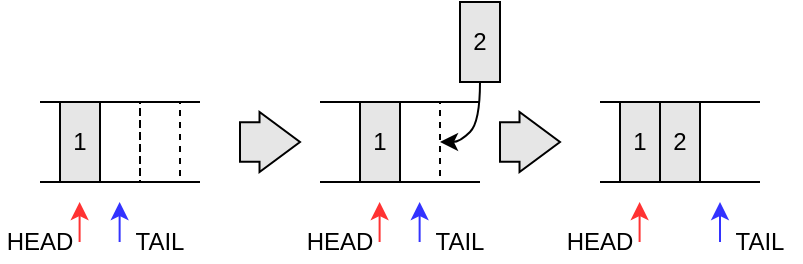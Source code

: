<mxfile version="21.2.1" type="device" pages="3">
  <diagram id="cW9RzdJorGex2VD1hUgy" name="add">
    <mxGraphModel dx="1177" dy="596" grid="1" gridSize="10" guides="1" tooltips="1" connect="1" arrows="1" fold="1" page="1" pageScale="1" pageWidth="827" pageHeight="1169" math="0" shadow="0">
      <root>
        <mxCell id="0" />
        <mxCell id="1" parent="0" />
        <mxCell id="Px6L1Nui6rfwBEK879pw-48" value="" style="curved=1;endArrow=classic;html=1;rounded=0;exitX=0.5;exitY=1;exitDx=0;exitDy=0;entryX=1;entryY=0.5;entryDx=0;entryDy=0;" parent="1" source="Px6L1Nui6rfwBEK879pw-49" target="ryEBa4EGHBNdA7mkirib-5" edge="1">
          <mxGeometry width="50" height="50" relative="1" as="geometry">
            <mxPoint x="310" y="265" as="sourcePoint" />
            <mxPoint x="230" y="300" as="targetPoint" />
            <Array as="points">
              <mxPoint x="280" y="290" />
              <mxPoint x="270" y="300" />
            </Array>
          </mxGeometry>
        </mxCell>
        <mxCell id="Px6L1Nui6rfwBEK879pw-49" value="2" style="rounded=0;whiteSpace=wrap;html=1;fillColor=#E6E6E6;" parent="1" vertex="1">
          <mxGeometry x="270" y="230" width="20" height="40" as="geometry" />
        </mxCell>
        <mxCell id="ryEBa4EGHBNdA7mkirib-1" value="" style="endArrow=classic;html=1;rounded=0;strokeColor=#FF3333;" parent="1" edge="1">
          <mxGeometry width="50" height="50" relative="1" as="geometry">
            <mxPoint x="79.8" y="350" as="sourcePoint" />
            <mxPoint x="79.8" y="330" as="targetPoint" />
          </mxGeometry>
        </mxCell>
        <mxCell id="ryEBa4EGHBNdA7mkirib-2" value="HEAD" style="text;html=1;strokeColor=none;fillColor=none;align=center;verticalAlign=middle;whiteSpace=wrap;rounded=0;" parent="1" vertex="1">
          <mxGeometry x="40" y="340" width="40" height="20" as="geometry" />
        </mxCell>
        <mxCell id="Px6L1Nui6rfwBEK879pw-26" value="" style="endArrow=none;html=1;rounded=0;" parent="1" edge="1">
          <mxGeometry width="50" height="50" relative="1" as="geometry">
            <mxPoint x="60" y="280" as="sourcePoint" />
            <mxPoint x="140" y="280" as="targetPoint" />
          </mxGeometry>
        </mxCell>
        <mxCell id="Px6L1Nui6rfwBEK879pw-27" value="" style="endArrow=none;html=1;rounded=0;" parent="1" edge="1">
          <mxGeometry width="50" height="50" relative="1" as="geometry">
            <mxPoint x="60" y="320" as="sourcePoint" />
            <mxPoint x="140" y="320" as="targetPoint" />
          </mxGeometry>
        </mxCell>
        <mxCell id="Px6L1Nui6rfwBEK879pw-29" value="" style="html=1;shadow=0;dashed=0;align=center;verticalAlign=middle;shape=mxgraph.arrows2.arrow;dy=0.34;dx=20.24;notch=0;fillColor=#E6E6E6;" parent="1" vertex="1">
          <mxGeometry x="160" y="285" width="30" height="30" as="geometry" />
        </mxCell>
        <mxCell id="Px6L1Nui6rfwBEK879pw-45" value="1" style="rounded=0;whiteSpace=wrap;html=1;fillColor=#E6E6E6;" parent="1" vertex="1">
          <mxGeometry x="70" y="280" width="20" height="40" as="geometry" />
        </mxCell>
        <mxCell id="ryEBa4EGHBNdA7mkirib-3" value="" style="rounded=0;whiteSpace=wrap;html=1;fillColor=none;dashed=1;gradientColor=default;" parent="1" vertex="1">
          <mxGeometry x="90" y="280" width="20" height="40" as="geometry" />
        </mxCell>
        <mxCell id="ryEBa4EGHBNdA7mkirib-4" value="" style="rounded=0;whiteSpace=wrap;html=1;fillColor=none;dashed=1;gradientColor=default;" parent="1" vertex="1">
          <mxGeometry x="110" y="280" width="20" height="40" as="geometry" />
        </mxCell>
        <mxCell id="Px6L1Nui6rfwBEK879pw-38" value="" style="endArrow=none;html=1;rounded=0;" parent="1" edge="1">
          <mxGeometry width="50" height="50" relative="1" as="geometry">
            <mxPoint x="200" y="280" as="sourcePoint" />
            <mxPoint x="280" y="280" as="targetPoint" />
          </mxGeometry>
        </mxCell>
        <mxCell id="Px6L1Nui6rfwBEK879pw-39" value="" style="endArrow=none;html=1;rounded=0;" parent="1" edge="1">
          <mxGeometry width="50" height="50" relative="1" as="geometry">
            <mxPoint x="200" y="320" as="sourcePoint" />
            <mxPoint x="280" y="320" as="targetPoint" />
          </mxGeometry>
        </mxCell>
        <mxCell id="Px6L1Nui6rfwBEK879pw-40" value="" style="html=1;shadow=0;dashed=0;align=center;verticalAlign=middle;shape=mxgraph.arrows2.arrow;dy=0.34;dx=20.24;notch=0;fillColor=#E6E6E6;" parent="1" vertex="1">
          <mxGeometry x="290" y="285" width="30" height="30" as="geometry" />
        </mxCell>
        <mxCell id="Px6L1Nui6rfwBEK879pw-46" value="1" style="rounded=0;whiteSpace=wrap;html=1;fillColor=#E6E6E6;" parent="1" vertex="1">
          <mxGeometry x="220" y="280" width="20" height="40" as="geometry" />
        </mxCell>
        <mxCell id="Px6L1Nui6rfwBEK879pw-42" value="" style="endArrow=none;html=1;rounded=0;" parent="1" edge="1">
          <mxGeometry width="50" height="50" relative="1" as="geometry">
            <mxPoint x="340" y="280" as="sourcePoint" />
            <mxPoint x="420" y="280" as="targetPoint" />
          </mxGeometry>
        </mxCell>
        <mxCell id="Px6L1Nui6rfwBEK879pw-43" value="" style="endArrow=none;html=1;rounded=0;" parent="1" edge="1">
          <mxGeometry width="50" height="50" relative="1" as="geometry">
            <mxPoint x="340" y="320" as="sourcePoint" />
            <mxPoint x="420" y="320" as="targetPoint" />
          </mxGeometry>
        </mxCell>
        <mxCell id="Px6L1Nui6rfwBEK879pw-50" value="1" style="rounded=0;whiteSpace=wrap;html=1;fillColor=#E6E6E6;" parent="1" vertex="1">
          <mxGeometry x="350" y="280" width="20" height="40" as="geometry" />
        </mxCell>
        <mxCell id="Px6L1Nui6rfwBEK879pw-51" value="2" style="rounded=0;whiteSpace=wrap;html=1;fillColor=#E6E6E6;" parent="1" vertex="1">
          <mxGeometry x="370" y="280" width="20" height="40" as="geometry" />
        </mxCell>
        <mxCell id="ryEBa4EGHBNdA7mkirib-5" value="" style="rounded=0;whiteSpace=wrap;html=1;fillColor=none;dashed=1;gradientColor=default;" parent="1" vertex="1">
          <mxGeometry x="240" y="280" width="20" height="40" as="geometry" />
        </mxCell>
        <mxCell id="ryEBa4EGHBNdA7mkirib-6" value="" style="rounded=0;whiteSpace=wrap;html=1;fillColor=none;dashed=1;gradientColor=default;" parent="1" vertex="1">
          <mxGeometry x="220" y="280" width="20" height="40" as="geometry" />
        </mxCell>
        <mxCell id="ryEBa4EGHBNdA7mkirib-7" value="" style="rounded=0;whiteSpace=wrap;html=1;fillColor=none;dashed=1;gradientColor=default;" parent="1" vertex="1">
          <mxGeometry x="350" y="280" width="20" height="40" as="geometry" />
        </mxCell>
        <mxCell id="ryEBa4EGHBNdA7mkirib-8" value="TAIL" style="text;html=1;strokeColor=none;fillColor=none;align=center;verticalAlign=middle;whiteSpace=wrap;rounded=0;" parent="1" vertex="1">
          <mxGeometry x="100" y="340" width="40" height="20" as="geometry" />
        </mxCell>
        <mxCell id="ryEBa4EGHBNdA7mkirib-9" value="" style="endArrow=classic;html=1;rounded=0;strokeColor=#3333FF;" parent="1" edge="1">
          <mxGeometry width="50" height="50" relative="1" as="geometry">
            <mxPoint x="99.81" y="350" as="sourcePoint" />
            <mxPoint x="99.81" y="330" as="targetPoint" />
          </mxGeometry>
        </mxCell>
        <mxCell id="5_4yvXC4rwrI3K2m6qcF-3" value="" style="endArrow=classic;html=1;rounded=0;strokeColor=#FF3333;" edge="1" parent="1">
          <mxGeometry width="50" height="50" relative="1" as="geometry">
            <mxPoint x="229.8" y="350" as="sourcePoint" />
            <mxPoint x="229.8" y="330" as="targetPoint" />
          </mxGeometry>
        </mxCell>
        <mxCell id="5_4yvXC4rwrI3K2m6qcF-4" value="HEAD" style="text;html=1;strokeColor=none;fillColor=none;align=center;verticalAlign=middle;whiteSpace=wrap;rounded=0;" vertex="1" parent="1">
          <mxGeometry x="190" y="340" width="40" height="20" as="geometry" />
        </mxCell>
        <mxCell id="5_4yvXC4rwrI3K2m6qcF-5" value="TAIL" style="text;html=1;strokeColor=none;fillColor=none;align=center;verticalAlign=middle;whiteSpace=wrap;rounded=0;" vertex="1" parent="1">
          <mxGeometry x="250" y="340" width="40" height="20" as="geometry" />
        </mxCell>
        <mxCell id="5_4yvXC4rwrI3K2m6qcF-6" value="" style="endArrow=classic;html=1;rounded=0;strokeColor=#3333FF;" edge="1" parent="1">
          <mxGeometry width="50" height="50" relative="1" as="geometry">
            <mxPoint x="249.81" y="350" as="sourcePoint" />
            <mxPoint x="249.81" y="330" as="targetPoint" />
          </mxGeometry>
        </mxCell>
        <mxCell id="5_4yvXC4rwrI3K2m6qcF-7" value="" style="endArrow=none;html=1;rounded=0;" edge="1" parent="1">
          <mxGeometry width="50" height="50" relative="1" as="geometry">
            <mxPoint x="340" y="320" as="sourcePoint" />
            <mxPoint x="420" y="320" as="targetPoint" />
          </mxGeometry>
        </mxCell>
        <mxCell id="5_4yvXC4rwrI3K2m6qcF-8" value="" style="endArrow=classic;html=1;rounded=0;strokeColor=#FF3333;" edge="1" parent="1">
          <mxGeometry width="50" height="50" relative="1" as="geometry">
            <mxPoint x="359.8" y="350" as="sourcePoint" />
            <mxPoint x="359.8" y="330" as="targetPoint" />
          </mxGeometry>
        </mxCell>
        <mxCell id="5_4yvXC4rwrI3K2m6qcF-9" value="HEAD" style="text;html=1;strokeColor=none;fillColor=none;align=center;verticalAlign=middle;whiteSpace=wrap;rounded=0;" vertex="1" parent="1">
          <mxGeometry x="320" y="340" width="40" height="20" as="geometry" />
        </mxCell>
        <mxCell id="5_4yvXC4rwrI3K2m6qcF-10" value="TAIL" style="text;html=1;strokeColor=none;fillColor=none;align=center;verticalAlign=middle;whiteSpace=wrap;rounded=0;" vertex="1" parent="1">
          <mxGeometry x="400.19" y="340" width="40" height="20" as="geometry" />
        </mxCell>
        <mxCell id="5_4yvXC4rwrI3K2m6qcF-11" value="" style="endArrow=classic;html=1;rounded=0;strokeColor=#3333FF;" edge="1" parent="1">
          <mxGeometry width="50" height="50" relative="1" as="geometry">
            <mxPoint x="400.0" y="350" as="sourcePoint" />
            <mxPoint x="400.0" y="330" as="targetPoint" />
          </mxGeometry>
        </mxCell>
      </root>
    </mxGraphModel>
  </diagram>
  <diagram id="g562fL7XAMkoE0CE1OTv" name="remove">
    <mxGraphModel dx="824" dy="417" grid="1" gridSize="10" guides="1" tooltips="1" connect="1" arrows="1" fold="1" page="1" pageScale="1" pageWidth="827" pageHeight="1169" math="0" shadow="0">
      <root>
        <mxCell id="0" />
        <mxCell id="1" parent="0" />
        <mxCell id="pRhLELmrs-WNN1f4No2f-16" value="" style="curved=1;endArrow=classic;html=1;rounded=0;entryX=0.5;entryY=1;entryDx=0;entryDy=0;" parent="1" target="pRhLELmrs-WNN1f4No2f-17" edge="1">
          <mxGeometry width="50" height="50" relative="1" as="geometry">
            <mxPoint x="210.1" y="460" as="sourcePoint" />
            <mxPoint x="340.1" y="420" as="targetPoint" />
            <Array as="points">
              <mxPoint x="200.1" y="460" />
              <mxPoint x="190.1" y="450" />
            </Array>
          </mxGeometry>
        </mxCell>
        <mxCell id="pRhLELmrs-WNN1f4No2f-17" value="1" style="rounded=0;whiteSpace=wrap;html=1;fillColor=#E6E6E6;" parent="1" vertex="1">
          <mxGeometry x="180.1" y="380" width="20" height="40" as="geometry" />
        </mxCell>
        <mxCell id="dkqH8y9ofOULMfJ75M3o-3" value="" style="endArrow=classic;html=1;rounded=0;strokeColor=#FF3333;" edge="1" parent="1">
          <mxGeometry width="50" height="50" relative="1" as="geometry">
            <mxPoint x="69.8" y="510" as="sourcePoint" />
            <mxPoint x="69.8" y="490" as="targetPoint" />
          </mxGeometry>
        </mxCell>
        <mxCell id="dkqH8y9ofOULMfJ75M3o-4" value="HEAD" style="text;html=1;strokeColor=none;fillColor=none;align=center;verticalAlign=middle;whiteSpace=wrap;rounded=0;" vertex="1" parent="1">
          <mxGeometry x="30" y="500" width="40" height="20" as="geometry" />
        </mxCell>
        <mxCell id="dkqH8y9ofOULMfJ75M3o-5" value="" style="endArrow=none;html=1;rounded=0;" edge="1" parent="1">
          <mxGeometry width="50" height="50" relative="1" as="geometry">
            <mxPoint x="50.0" y="440" as="sourcePoint" />
            <mxPoint x="130" y="440" as="targetPoint" />
          </mxGeometry>
        </mxCell>
        <mxCell id="dkqH8y9ofOULMfJ75M3o-6" value="" style="endArrow=none;html=1;rounded=0;" edge="1" parent="1">
          <mxGeometry width="50" height="50" relative="1" as="geometry">
            <mxPoint x="50.0" y="480" as="sourcePoint" />
            <mxPoint x="130" y="480" as="targetPoint" />
          </mxGeometry>
        </mxCell>
        <mxCell id="dkqH8y9ofOULMfJ75M3o-7" value="" style="html=1;shadow=0;dashed=0;align=center;verticalAlign=middle;shape=mxgraph.arrows2.arrow;dy=0.34;dx=20.24;notch=0;fillColor=#E6E6E6;" vertex="1" parent="1">
          <mxGeometry x="150" y="445" width="30" height="30" as="geometry" />
        </mxCell>
        <mxCell id="dkqH8y9ofOULMfJ75M3o-8" value="1" style="rounded=0;whiteSpace=wrap;html=1;fillColor=#E6E6E6;" vertex="1" parent="1">
          <mxGeometry x="60.0" y="440" width="20" height="40" as="geometry" />
        </mxCell>
        <mxCell id="dkqH8y9ofOULMfJ75M3o-9" value="" style="rounded=0;whiteSpace=wrap;html=1;fillColor=none;dashed=1;gradientColor=default;" vertex="1" parent="1">
          <mxGeometry x="80" y="440" width="20" height="40" as="geometry" />
        </mxCell>
        <mxCell id="dkqH8y9ofOULMfJ75M3o-10" value="" style="rounded=0;whiteSpace=wrap;html=1;fillColor=none;dashed=1;gradientColor=default;" vertex="1" parent="1">
          <mxGeometry x="100" y="440" width="20" height="40" as="geometry" />
        </mxCell>
        <mxCell id="dkqH8y9ofOULMfJ75M3o-11" value="" style="endArrow=none;html=1;rounded=0;" edge="1" parent="1">
          <mxGeometry width="50" height="50" relative="1" as="geometry">
            <mxPoint x="200" y="440" as="sourcePoint" />
            <mxPoint x="280" y="440" as="targetPoint" />
          </mxGeometry>
        </mxCell>
        <mxCell id="dkqH8y9ofOULMfJ75M3o-12" value="" style="endArrow=none;html=1;rounded=0;" edge="1" parent="1">
          <mxGeometry width="50" height="50" relative="1" as="geometry">
            <mxPoint x="200" y="480" as="sourcePoint" />
            <mxPoint x="280" y="480" as="targetPoint" />
          </mxGeometry>
        </mxCell>
        <mxCell id="dkqH8y9ofOULMfJ75M3o-13" value="" style="html=1;shadow=0;dashed=0;align=center;verticalAlign=middle;shape=mxgraph.arrows2.arrow;dy=0.34;dx=20.24;notch=0;fillColor=#E6E6E6;" vertex="1" parent="1">
          <mxGeometry x="300.19" y="445" width="30" height="30" as="geometry" />
        </mxCell>
        <mxCell id="dkqH8y9ofOULMfJ75M3o-15" value="" style="endArrow=none;html=1;rounded=0;" edge="1" parent="1">
          <mxGeometry width="50" height="50" relative="1" as="geometry">
            <mxPoint x="340.1" y="440" as="sourcePoint" />
            <mxPoint x="420.1" y="440" as="targetPoint" />
          </mxGeometry>
        </mxCell>
        <mxCell id="dkqH8y9ofOULMfJ75M3o-16" value="" style="endArrow=none;html=1;rounded=0;" edge="1" parent="1">
          <mxGeometry width="50" height="50" relative="1" as="geometry">
            <mxPoint x="340.1" y="480" as="sourcePoint" />
            <mxPoint x="420.1" y="480" as="targetPoint" />
          </mxGeometry>
        </mxCell>
        <mxCell id="dkqH8y9ofOULMfJ75M3o-18" value="2" style="rounded=0;whiteSpace=wrap;html=1;fillColor=#E6E6E6;" vertex="1" parent="1">
          <mxGeometry x="370.1" y="440" width="20" height="40" as="geometry" />
        </mxCell>
        <mxCell id="dkqH8y9ofOULMfJ75M3o-19" value="" style="rounded=0;whiteSpace=wrap;html=1;fillColor=none;dashed=1;gradientColor=default;" vertex="1" parent="1">
          <mxGeometry x="230" y="440" width="20" height="40" as="geometry" />
        </mxCell>
        <mxCell id="dkqH8y9ofOULMfJ75M3o-20" value="" style="rounded=0;whiteSpace=wrap;html=1;fillColor=none;dashed=1;gradientColor=default;" vertex="1" parent="1">
          <mxGeometry x="250" y="440" width="20" height="40" as="geometry" />
        </mxCell>
        <mxCell id="dkqH8y9ofOULMfJ75M3o-22" value="TAIL" style="text;html=1;strokeColor=none;fillColor=none;align=center;verticalAlign=middle;whiteSpace=wrap;rounded=0;" vertex="1" parent="1">
          <mxGeometry x="110" y="500" width="40" height="20" as="geometry" />
        </mxCell>
        <mxCell id="dkqH8y9ofOULMfJ75M3o-23" value="" style="endArrow=classic;html=1;rounded=0;strokeColor=#3333FF;" edge="1" parent="1">
          <mxGeometry width="50" height="50" relative="1" as="geometry">
            <mxPoint x="109.81" y="510" as="sourcePoint" />
            <mxPoint x="109.81" y="490" as="targetPoint" />
          </mxGeometry>
        </mxCell>
        <mxCell id="dkqH8y9ofOULMfJ75M3o-24" value="" style="endArrow=classic;html=1;rounded=0;strokeColor=#FF3333;" edge="1" parent="1">
          <mxGeometry width="50" height="50" relative="1" as="geometry">
            <mxPoint x="219.8" y="510" as="sourcePoint" />
            <mxPoint x="219.8" y="490" as="targetPoint" />
          </mxGeometry>
        </mxCell>
        <mxCell id="dkqH8y9ofOULMfJ75M3o-25" value="HEAD" style="text;html=1;strokeColor=none;fillColor=none;align=center;verticalAlign=middle;whiteSpace=wrap;rounded=0;" vertex="1" parent="1">
          <mxGeometry x="180" y="500" width="40" height="20" as="geometry" />
        </mxCell>
        <mxCell id="dkqH8y9ofOULMfJ75M3o-26" value="TAIL" style="text;html=1;strokeColor=none;fillColor=none;align=center;verticalAlign=middle;whiteSpace=wrap;rounded=0;" vertex="1" parent="1">
          <mxGeometry x="260.19" y="500" width="40" height="20" as="geometry" />
        </mxCell>
        <mxCell id="dkqH8y9ofOULMfJ75M3o-27" value="" style="endArrow=classic;html=1;rounded=0;strokeColor=#3333FF;" edge="1" parent="1">
          <mxGeometry width="50" height="50" relative="1" as="geometry">
            <mxPoint x="260.0" y="510" as="sourcePoint" />
            <mxPoint x="260.0" y="490" as="targetPoint" />
          </mxGeometry>
        </mxCell>
        <mxCell id="dkqH8y9ofOULMfJ75M3o-28" value="" style="endArrow=none;html=1;rounded=0;" edge="1" parent="1">
          <mxGeometry width="50" height="50" relative="1" as="geometry">
            <mxPoint x="340.1" y="480" as="sourcePoint" />
            <mxPoint x="420.1" y="480" as="targetPoint" />
          </mxGeometry>
        </mxCell>
        <mxCell id="dkqH8y9ofOULMfJ75M3o-29" value="" style="endArrow=classic;html=1;rounded=0;strokeColor=#FF3333;" edge="1" parent="1">
          <mxGeometry width="50" height="50" relative="1" as="geometry">
            <mxPoint x="380.0" y="510" as="sourcePoint" />
            <mxPoint x="380.0" y="490" as="targetPoint" />
          </mxGeometry>
        </mxCell>
        <mxCell id="dkqH8y9ofOULMfJ75M3o-30" value="HEAD" style="text;html=1;strokeColor=none;fillColor=none;align=center;verticalAlign=middle;whiteSpace=wrap;rounded=0;" vertex="1" parent="1">
          <mxGeometry x="340.2" y="500" width="40" height="20" as="geometry" />
        </mxCell>
        <mxCell id="dkqH8y9ofOULMfJ75M3o-31" value="TAIL" style="text;html=1;strokeColor=none;fillColor=none;align=center;verticalAlign=middle;whiteSpace=wrap;rounded=0;" vertex="1" parent="1">
          <mxGeometry x="400.29" y="500" width="40" height="20" as="geometry" />
        </mxCell>
        <mxCell id="dkqH8y9ofOULMfJ75M3o-32" value="" style="endArrow=classic;html=1;rounded=0;strokeColor=#3333FF;" edge="1" parent="1">
          <mxGeometry width="50" height="50" relative="1" as="geometry">
            <mxPoint x="400.1" y="510" as="sourcePoint" />
            <mxPoint x="400.1" y="490" as="targetPoint" />
          </mxGeometry>
        </mxCell>
        <mxCell id="dkqH8y9ofOULMfJ75M3o-33" value="2" style="rounded=0;whiteSpace=wrap;html=1;fillColor=#E6E6E6;" vertex="1" parent="1">
          <mxGeometry x="80" y="440" width="20" height="40" as="geometry" />
        </mxCell>
        <mxCell id="dkqH8y9ofOULMfJ75M3o-34" value="2" style="rounded=0;whiteSpace=wrap;html=1;fillColor=#E6E6E6;" vertex="1" parent="1">
          <mxGeometry x="230.0" y="440" width="20" height="40" as="geometry" />
        </mxCell>
        <mxCell id="dkqH8y9ofOULMfJ75M3o-36" value="" style="rounded=0;whiteSpace=wrap;html=1;fillColor=none;dashed=1;gradientColor=default;" vertex="1" parent="1">
          <mxGeometry x="390.1" y="440" width="20" height="40" as="geometry" />
        </mxCell>
      </root>
    </mxGraphModel>
  </diagram>
  <diagram id="mWNLIzSeQIfVS5001_bo" name="peek">
    <mxGraphModel dx="1177" dy="596" grid="1" gridSize="10" guides="1" tooltips="1" connect="1" arrows="1" fold="1" page="1" pageScale="1" pageWidth="1169" pageHeight="827" math="0" shadow="0">
      <root>
        <mxCell id="0" />
        <mxCell id="1" parent="0" />
        <mxCell id="hjaOeOP0sM9z4ChbZff_-1" value="" style="curved=1;endArrow=classic;html=1;rounded=0;entryX=0.5;entryY=1;entryDx=0;entryDy=0;" edge="1" parent="1" target="hjaOeOP0sM9z4ChbZff_-2">
          <mxGeometry width="50" height="50" relative="1" as="geometry">
            <mxPoint x="270" y="300" as="sourcePoint" />
            <mxPoint x="340" y="420" as="targetPoint" />
            <Array as="points">
              <mxPoint x="290" y="300" />
            </Array>
          </mxGeometry>
        </mxCell>
        <mxCell id="hjaOeOP0sM9z4ChbZff_-2" value="1" style="rounded=0;whiteSpace=wrap;html=1;fillColor=#E6E6E6;dashed=1;" vertex="1" parent="1">
          <mxGeometry x="280" y="230" width="20" height="40" as="geometry" />
        </mxCell>
        <mxCell id="hjaOeOP0sM9z4ChbZff_-3" value="" style="endArrow=classic;html=1;rounded=0;strokeColor=#FF3333;" edge="1" parent="1">
          <mxGeometry width="50" height="50" relative="1" as="geometry">
            <mxPoint x="110.0" y="350" as="sourcePoint" />
            <mxPoint x="110.0" y="330" as="targetPoint" />
          </mxGeometry>
        </mxCell>
        <mxCell id="hjaOeOP0sM9z4ChbZff_-4" value="HEAD" style="text;html=1;strokeColor=none;fillColor=none;align=center;verticalAlign=middle;whiteSpace=wrap;rounded=0;" vertex="1" parent="1">
          <mxGeometry x="110" y="340" width="40" height="20" as="geometry" />
        </mxCell>
        <mxCell id="hjaOeOP0sM9z4ChbZff_-5" value="TAIL" style="text;html=1;strokeColor=none;fillColor=none;align=center;verticalAlign=middle;whiteSpace=wrap;rounded=0;" vertex="1" parent="1">
          <mxGeometry x="30" y="340" width="40" height="20" as="geometry" />
        </mxCell>
        <mxCell id="hjaOeOP0sM9z4ChbZff_-6" value="" style="endArrow=classic;html=1;rounded=0;strokeColor=#3333FF;" edge="1" parent="1">
          <mxGeometry width="50" height="50" relative="1" as="geometry">
            <mxPoint x="69.81" y="350" as="sourcePoint" />
            <mxPoint x="69.81" y="330" as="targetPoint" />
          </mxGeometry>
        </mxCell>
        <mxCell id="hjaOeOP0sM9z4ChbZff_-7" value="" style="endArrow=classic;html=1;rounded=0;strokeColor=#FF3333;" edge="1" parent="1">
          <mxGeometry width="50" height="50" relative="1" as="geometry">
            <mxPoint x="260.0" y="350" as="sourcePoint" />
            <mxPoint x="260.0" y="330" as="targetPoint" />
          </mxGeometry>
        </mxCell>
        <mxCell id="hjaOeOP0sM9z4ChbZff_-8" value="HEAD" style="text;html=1;strokeColor=none;fillColor=none;align=center;verticalAlign=middle;whiteSpace=wrap;rounded=0;" vertex="1" parent="1">
          <mxGeometry x="260" y="340" width="40" height="20" as="geometry" />
        </mxCell>
        <mxCell id="hjaOeOP0sM9z4ChbZff_-9" value="TAIL" style="text;html=1;strokeColor=none;fillColor=none;align=center;verticalAlign=middle;whiteSpace=wrap;rounded=0;" vertex="1" parent="1">
          <mxGeometry x="170" y="340" width="40" height="20" as="geometry" />
        </mxCell>
        <mxCell id="hjaOeOP0sM9z4ChbZff_-10" value="" style="endArrow=classic;html=1;rounded=0;strokeColor=#3333FF;" edge="1" parent="1">
          <mxGeometry width="50" height="50" relative="1" as="geometry">
            <mxPoint x="219.81" y="350" as="sourcePoint" />
            <mxPoint x="219.81" y="330" as="targetPoint" />
          </mxGeometry>
        </mxCell>
        <mxCell id="hjaOeOP0sM9z4ChbZff_-11" value="" style="endArrow=classic;html=1;rounded=0;strokeColor=#FF3333;" edge="1" parent="1">
          <mxGeometry width="50" height="50" relative="1" as="geometry">
            <mxPoint x="410" y="350" as="sourcePoint" />
            <mxPoint x="410" y="330" as="targetPoint" />
          </mxGeometry>
        </mxCell>
        <mxCell id="hjaOeOP0sM9z4ChbZff_-12" value="HEAD" style="text;html=1;strokeColor=none;fillColor=none;align=center;verticalAlign=middle;whiteSpace=wrap;rounded=0;" vertex="1" parent="1">
          <mxGeometry x="410" y="340" width="40" height="20" as="geometry" />
        </mxCell>
        <mxCell id="hjaOeOP0sM9z4ChbZff_-13" value="TAIL" style="text;html=1;strokeColor=none;fillColor=none;align=center;verticalAlign=middle;whiteSpace=wrap;rounded=0;" vertex="1" parent="1">
          <mxGeometry x="310" y="340" width="40" height="20" as="geometry" />
        </mxCell>
        <mxCell id="hjaOeOP0sM9z4ChbZff_-14" value="" style="endArrow=classic;html=1;rounded=0;strokeColor=#3333FF;" edge="1" parent="1">
          <mxGeometry width="50" height="50" relative="1" as="geometry">
            <mxPoint x="369.81" y="350" as="sourcePoint" />
            <mxPoint x="369.81" y="330" as="targetPoint" />
          </mxGeometry>
        </mxCell>
        <mxCell id="hjaOeOP0sM9z4ChbZff_-15" value="" style="rounded=0;whiteSpace=wrap;html=1;fillColor=none;dashed=1;gradientColor=default;" vertex="1" parent="1">
          <mxGeometry x="60" y="280" width="20" height="40" as="geometry" />
        </mxCell>
        <mxCell id="hjaOeOP0sM9z4ChbZff_-16" value="" style="endArrow=none;html=1;rounded=0;" edge="1" parent="1">
          <mxGeometry width="50" height="50" relative="1" as="geometry">
            <mxPoint x="350" y="280" as="sourcePoint" />
            <mxPoint x="430" y="280" as="targetPoint" />
          </mxGeometry>
        </mxCell>
        <mxCell id="hjaOeOP0sM9z4ChbZff_-17" value="" style="endArrow=none;html=1;rounded=0;" edge="1" parent="1">
          <mxGeometry width="50" height="50" relative="1" as="geometry">
            <mxPoint x="350" y="320" as="sourcePoint" />
            <mxPoint x="430" y="320" as="targetPoint" />
          </mxGeometry>
        </mxCell>
        <mxCell id="hjaOeOP0sM9z4ChbZff_-18" value="2" style="rounded=0;whiteSpace=wrap;html=1;fillColor=#E6E6E6;" vertex="1" parent="1">
          <mxGeometry x="380" y="280" width="20" height="40" as="geometry" />
        </mxCell>
        <mxCell id="hjaOeOP0sM9z4ChbZff_-19" value="" style="rounded=0;whiteSpace=wrap;html=1;fillColor=none;dashed=1;gradientColor=default;" vertex="1" parent="1">
          <mxGeometry x="360" y="280" width="20" height="40" as="geometry" />
        </mxCell>
        <mxCell id="hjaOeOP0sM9z4ChbZff_-20" value="" style="endArrow=none;html=1;rounded=0;" edge="1" parent="1">
          <mxGeometry width="50" height="50" relative="1" as="geometry">
            <mxPoint x="200" y="280" as="sourcePoint" />
            <mxPoint x="280" y="280" as="targetPoint" />
          </mxGeometry>
        </mxCell>
        <mxCell id="hjaOeOP0sM9z4ChbZff_-21" value="" style="endArrow=none;html=1;rounded=0;" edge="1" parent="1">
          <mxGeometry width="50" height="50" relative="1" as="geometry">
            <mxPoint x="200" y="320" as="sourcePoint" />
            <mxPoint x="280" y="320" as="targetPoint" />
          </mxGeometry>
        </mxCell>
        <mxCell id="hjaOeOP0sM9z4ChbZff_-22" value="" style="html=1;shadow=0;dashed=0;align=center;verticalAlign=middle;shape=mxgraph.arrows2.arrow;dy=0.34;dx=20.24;notch=0;fillColor=#E6E6E6;" vertex="1" parent="1">
          <mxGeometry x="300" y="285" width="30" height="30" as="geometry" />
        </mxCell>
        <mxCell id="hjaOeOP0sM9z4ChbZff_-23" value="2" style="rounded=0;whiteSpace=wrap;html=1;fillColor=#E6E6E6;" vertex="1" parent="1">
          <mxGeometry x="230" y="280" width="20" height="40" as="geometry" />
        </mxCell>
        <mxCell id="hjaOeOP0sM9z4ChbZff_-24" value="" style="rounded=0;whiteSpace=wrap;html=1;fillColor=none;dashed=1;gradientColor=default;" vertex="1" parent="1">
          <mxGeometry x="210" y="280" width="20" height="40" as="geometry" />
        </mxCell>
        <mxCell id="hjaOeOP0sM9z4ChbZff_-25" value="" style="endArrow=none;html=1;rounded=0;" edge="1" parent="1">
          <mxGeometry width="50" height="50" relative="1" as="geometry">
            <mxPoint x="50" y="280" as="sourcePoint" />
            <mxPoint x="130" y="280" as="targetPoint" />
          </mxGeometry>
        </mxCell>
        <mxCell id="hjaOeOP0sM9z4ChbZff_-26" value="" style="endArrow=none;html=1;rounded=0;" edge="1" parent="1">
          <mxGeometry width="50" height="50" relative="1" as="geometry">
            <mxPoint x="50" y="320" as="sourcePoint" />
            <mxPoint x="130" y="320" as="targetPoint" />
          </mxGeometry>
        </mxCell>
        <mxCell id="hjaOeOP0sM9z4ChbZff_-27" value="" style="html=1;shadow=0;dashed=0;align=center;verticalAlign=middle;shape=mxgraph.arrows2.arrow;dy=0.34;dx=20.24;notch=0;fillColor=#E6E6E6;" vertex="1" parent="1">
          <mxGeometry x="150" y="285" width="30" height="30" as="geometry" />
        </mxCell>
        <mxCell id="hjaOeOP0sM9z4ChbZff_-28" value="1" style="rounded=0;whiteSpace=wrap;html=1;fillColor=#E6E6E6;" vertex="1" parent="1">
          <mxGeometry x="100" y="280" width="20" height="40" as="geometry" />
        </mxCell>
        <mxCell id="hjaOeOP0sM9z4ChbZff_-29" value="2" style="rounded=0;whiteSpace=wrap;html=1;fillColor=#E6E6E6;" vertex="1" parent="1">
          <mxGeometry x="80" y="280" width="20" height="40" as="geometry" />
        </mxCell>
        <mxCell id="hjaOeOP0sM9z4ChbZff_-30" value="1" style="rounded=0;whiteSpace=wrap;html=1;fillColor=#E6E6E6;" vertex="1" parent="1">
          <mxGeometry x="250" y="280" width="20" height="40" as="geometry" />
        </mxCell>
        <mxCell id="hjaOeOP0sM9z4ChbZff_-31" value="1" style="rounded=0;whiteSpace=wrap;html=1;fillColor=#E6E6E6;" vertex="1" parent="1">
          <mxGeometry x="400" y="280" width="20" height="40" as="geometry" />
        </mxCell>
        <mxCell id="hjaOeOP0sM9z4ChbZff_-32" value="" style="endArrow=classic;html=1;rounded=0;strokeColor=#FF3333;" edge="1" parent="1">
          <mxGeometry width="50" height="50" relative="1" as="geometry">
            <mxPoint x="330.0" y="249.71" as="sourcePoint" />
            <mxPoint x="310" y="249.71" as="targetPoint" />
          </mxGeometry>
        </mxCell>
        <mxCell id="hjaOeOP0sM9z4ChbZff_-33" value="Peek" style="text;html=1;strokeColor=none;fillColor=none;align=center;verticalAlign=middle;whiteSpace=wrap;rounded=0;" vertex="1" parent="1">
          <mxGeometry x="340" y="240" width="40" height="20" as="geometry" />
        </mxCell>
      </root>
    </mxGraphModel>
  </diagram>
</mxfile>
